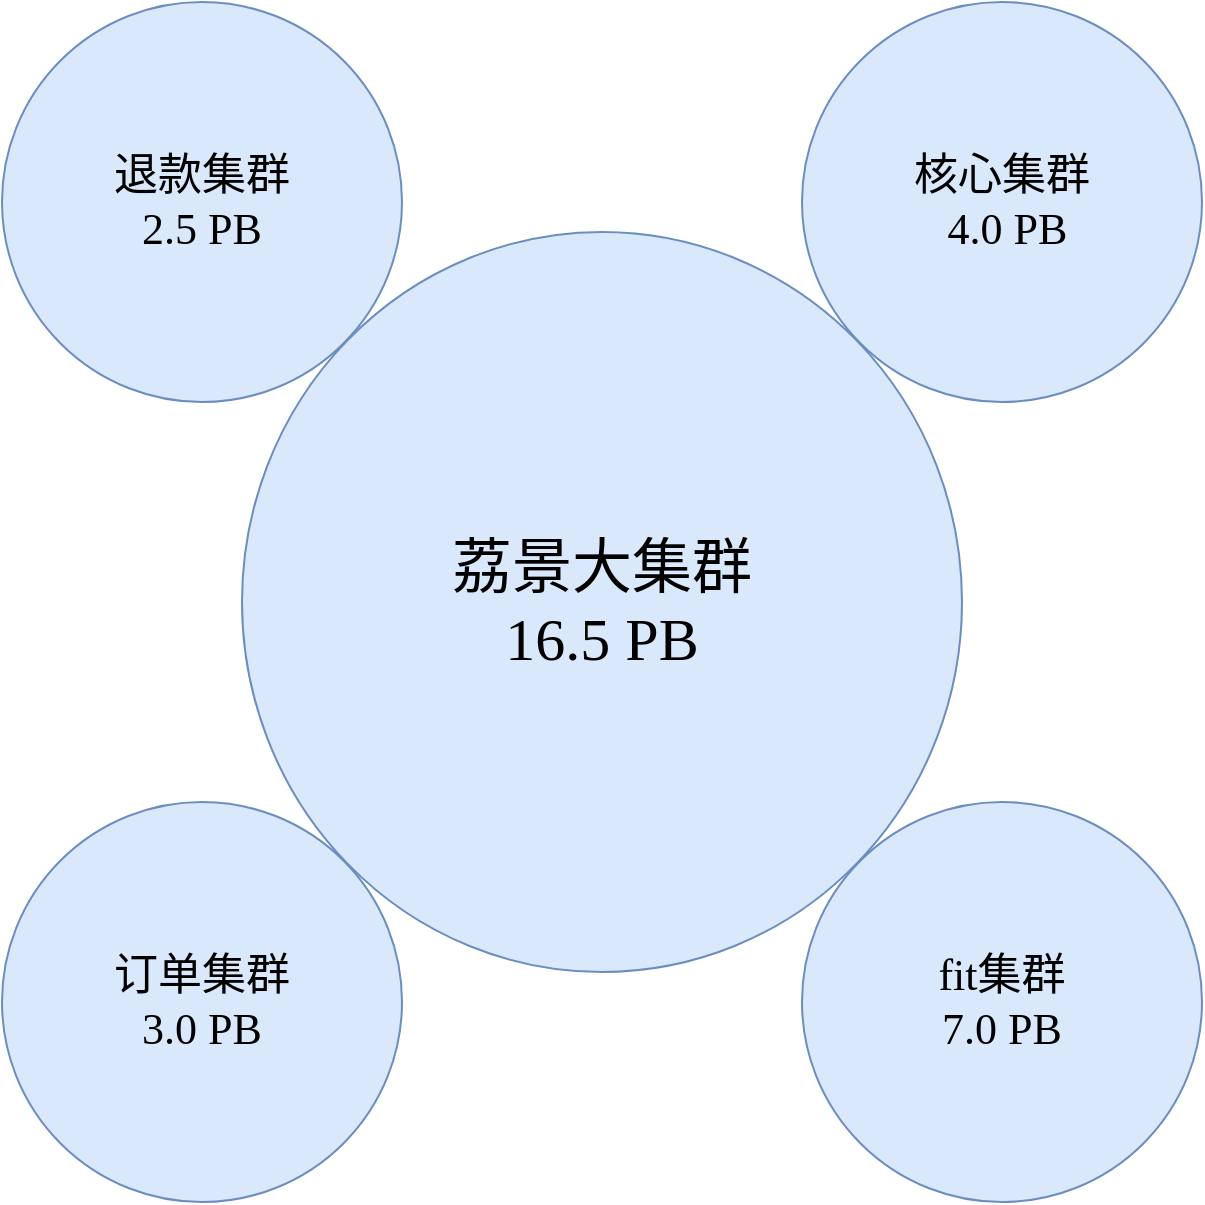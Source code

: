 <mxfile version="15.9.1" type="github">
  <diagram id="8bl0QbIEnmWVLMVjPm9x" name="Page-1">
    <mxGraphModel dx="1422" dy="762" grid="1" gridSize="10" guides="1" tooltips="1" connect="1" arrows="1" fold="1" page="1" pageScale="1" pageWidth="827" pageHeight="1169" math="0" shadow="0">
      <root>
        <mxCell id="0" />
        <mxCell id="1" parent="0" />
        <mxCell id="Y6KCGHYid8nLkKNrLuSp-1" value="" style="group" vertex="1" connectable="0" parent="1">
          <mxGeometry x="40" y="40" width="600" height="600" as="geometry" />
        </mxCell>
        <mxCell id="Y6KCGHYid8nLkKNrLuSp-2" value="&lt;font style=&quot;font-size: 22px&quot;&gt;退款集群&lt;br&gt;2.5 PB&lt;br&gt;&lt;/font&gt;" style="ellipse;whiteSpace=wrap;html=1;rounded=0;shadow=0;dashed=0;comic=0;fontFamily=Verdana;fontSize=22;fillColor=#dae8fc;strokeColor=#6c8ebf;" vertex="1" parent="Y6KCGHYid8nLkKNrLuSp-1">
          <mxGeometry width="200" height="200" as="geometry" />
        </mxCell>
        <mxCell id="Y6KCGHYid8nLkKNrLuSp-3" value="核心集群&lt;br&gt;&amp;nbsp;4.0 PB" style="ellipse;whiteSpace=wrap;html=1;rounded=0;shadow=0;dashed=0;comic=0;fontFamily=Verdana;fontSize=22;fillColor=#dae8fc;strokeColor=#6c8ebf;" vertex="1" parent="Y6KCGHYid8nLkKNrLuSp-1">
          <mxGeometry x="400" width="200" height="200" as="geometry" />
        </mxCell>
        <mxCell id="Y6KCGHYid8nLkKNrLuSp-4" value="fit集群&lt;br&gt;7.0 PB" style="ellipse;whiteSpace=wrap;html=1;rounded=0;shadow=0;dashed=0;comic=0;fontFamily=Verdana;fontSize=22;fillColor=#dae8fc;strokeColor=#6c8ebf;" vertex="1" parent="Y6KCGHYid8nLkKNrLuSp-1">
          <mxGeometry x="400" y="400" width="200" height="200" as="geometry" />
        </mxCell>
        <mxCell id="Y6KCGHYid8nLkKNrLuSp-5" value="订单集群&lt;br&gt;3.0 PB" style="ellipse;whiteSpace=wrap;html=1;rounded=0;shadow=0;dashed=0;comic=0;fontFamily=Verdana;fontSize=22;fillColor=#dae8fc;strokeColor=#6c8ebf;" vertex="1" parent="Y6KCGHYid8nLkKNrLuSp-1">
          <mxGeometry y="400" width="200" height="200" as="geometry" />
        </mxCell>
        <mxCell id="Y6KCGHYid8nLkKNrLuSp-6" value="&lt;span&gt;&lt;font style=&quot;font-size: 30px&quot;&gt;荔景大集群&lt;br&gt;16.5 PB&lt;br&gt;&lt;/font&gt;&lt;/span&gt;" style="ellipse;whiteSpace=wrap;html=1;rounded=0;shadow=0;dashed=0;comic=0;fontFamily=Verdana;fontSize=22;fillColor=#dae8fc;strokeColor=#6c8ebf;labelBorderColor=none;" vertex="1" parent="Y6KCGHYid8nLkKNrLuSp-1">
          <mxGeometry x="120" y="115" width="360" height="370" as="geometry" />
        </mxCell>
      </root>
    </mxGraphModel>
  </diagram>
</mxfile>
